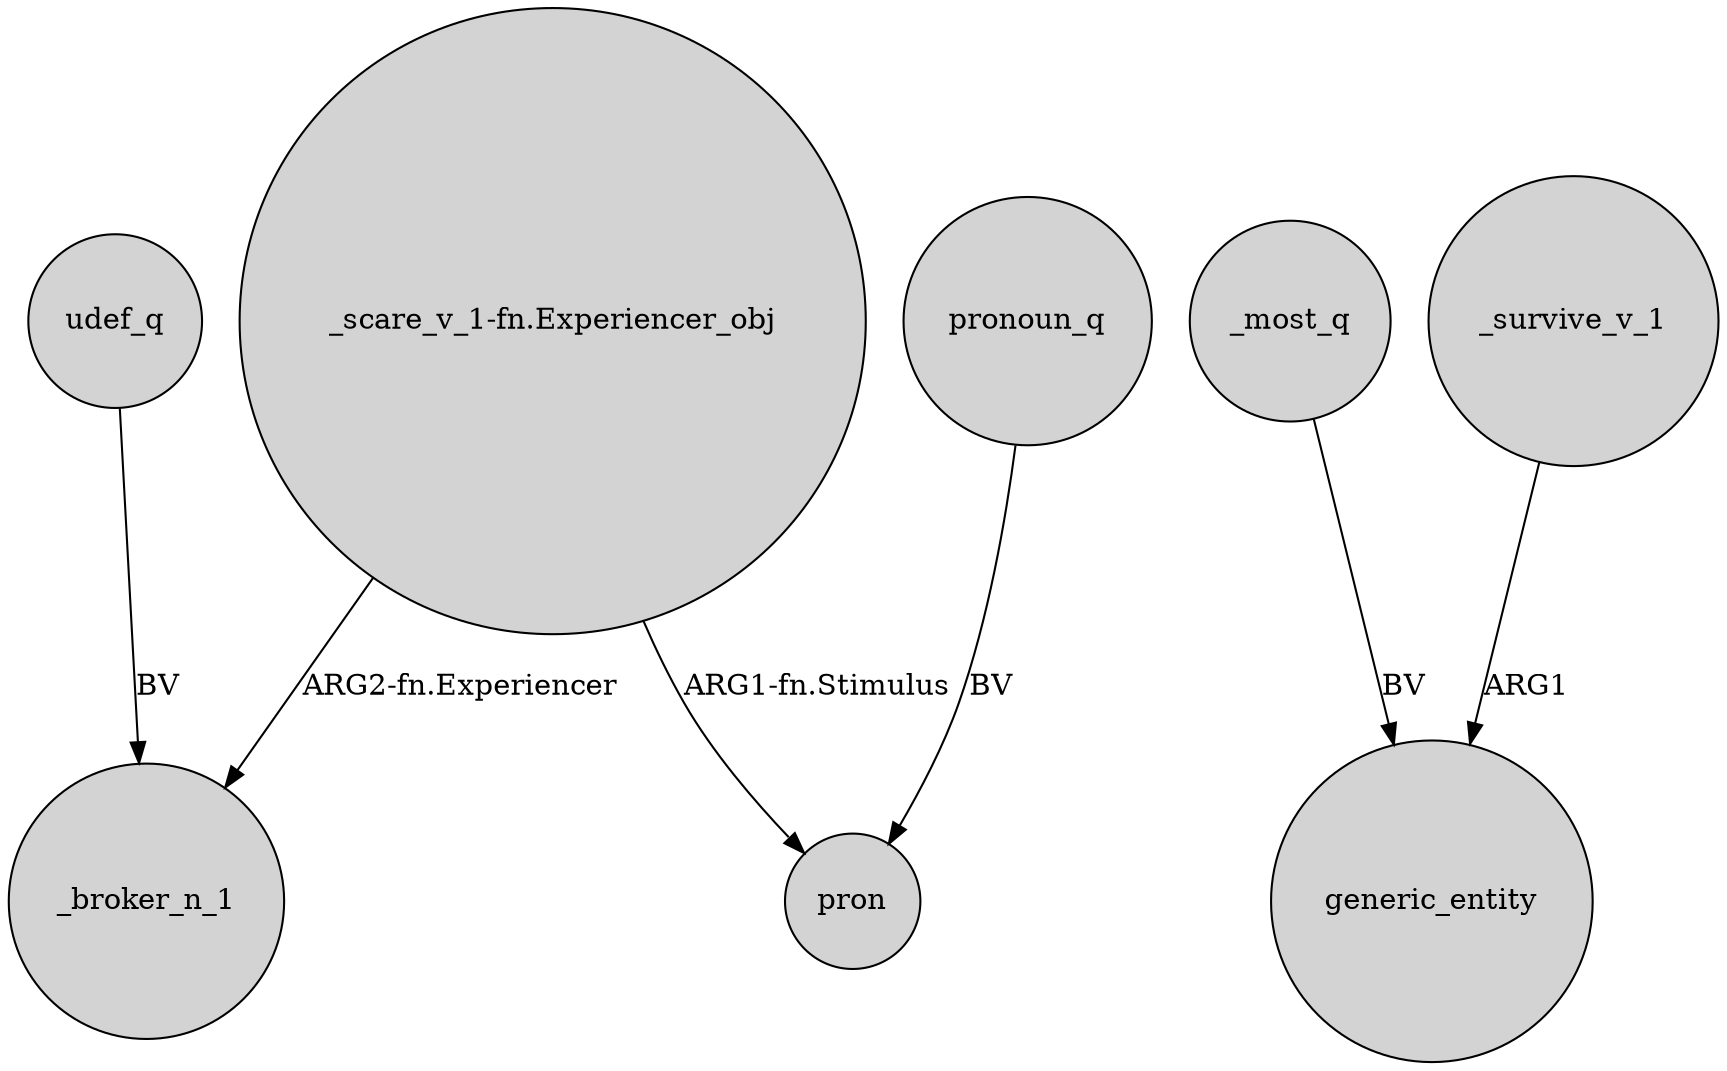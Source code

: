 digraph {
	node [shape=circle style=filled]
	"_scare_v_1-fn.Experiencer_obj" -> _broker_n_1 [label="ARG2-fn.Experiencer"]
	udef_q -> _broker_n_1 [label=BV]
	"_scare_v_1-fn.Experiencer_obj" -> pron [label="ARG1-fn.Stimulus"]
	_most_q -> generic_entity [label=BV]
	_survive_v_1 -> generic_entity [label=ARG1]
	pronoun_q -> pron [label=BV]
}
